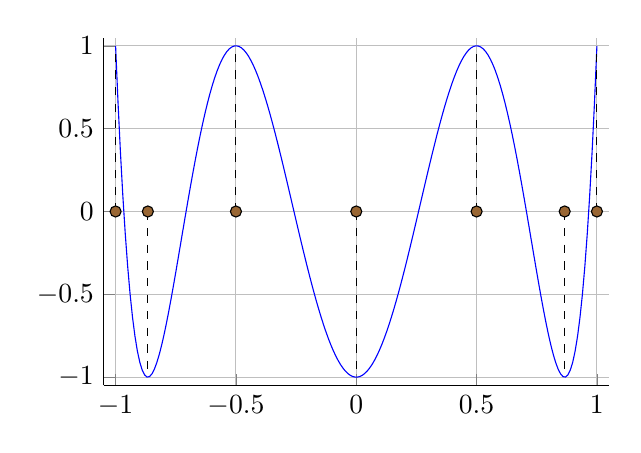 \begin{tikzpicture} 
	\begin{axis}[%
		width=8cm, height=6cm,
		axis lines*=left,
		xmin=-1.0, xmax=1.0, ymin=-1.0, ymax=1.0,
		grid=major,
		clip marker paths=false,
		enlargelimits={abs=0.05},
		]%
		%\addplot+[no marks,domain=-1:1,samples=200] {16.0*x^5 - 20.0*x^3 + 5.0*x};
		\addplot+[no marks,domain=-1:1,samples=200] {32*x^6 - 48*x^4 + 18*x^2 - 1};%
%		\addplot+[no marks,domain=-1:1,samples=200] {64*x^7 - 112*x^5 + 56*x^3 - 7*x};%
		\addplot+[samples=7, domain=0:pi, ycomb, dashed, mark=none, black] ({cos(deg(x))}, {cos(6*deg(x))});%
		\addplot+[samples=7, domain=0:pi, only marks, mark=*, black] ({cos(deg(x))}, {0});%
%		\node[anchor=north west, inner sep=0, fill=white, rounded corners=0, draw=none] at (axis cs:1,-0.05) {$x_0$};
%		\node[anchor=south, inner sep=0, fill=white, rounded corners=0, draw=none] at (axis cs:0.866,0.05) {$x_1$};
%		\node[anchor=north, inner sep=0, fill=white, rounded corners=0, draw=none] at (axis cs:0.5,-0.05) {$x_2$};
%		\node[anchor=south, inner sep=0, fill=white, rounded corners=0, draw=none] at (axis cs:0,0.05) {$x_3$};
%		\node[anchor=north, inner sep=0, fill=white, rounded corners=0, draw=none] at (axis cs:-0.5,-0.05) {$x_4$};
%		\node[anchor=south, inner sep=0, fill=white, rounded corners=0, draw=none] at (axis cs:-0.866,0.05) {$x_5$};
%		\node[anchor=north east, inner sep=0, fill=white, rounded corners=0, draw=none] at (axis cs:-1,-0.05) {$x_6$};
	\end{axis} 
\end{tikzpicture}